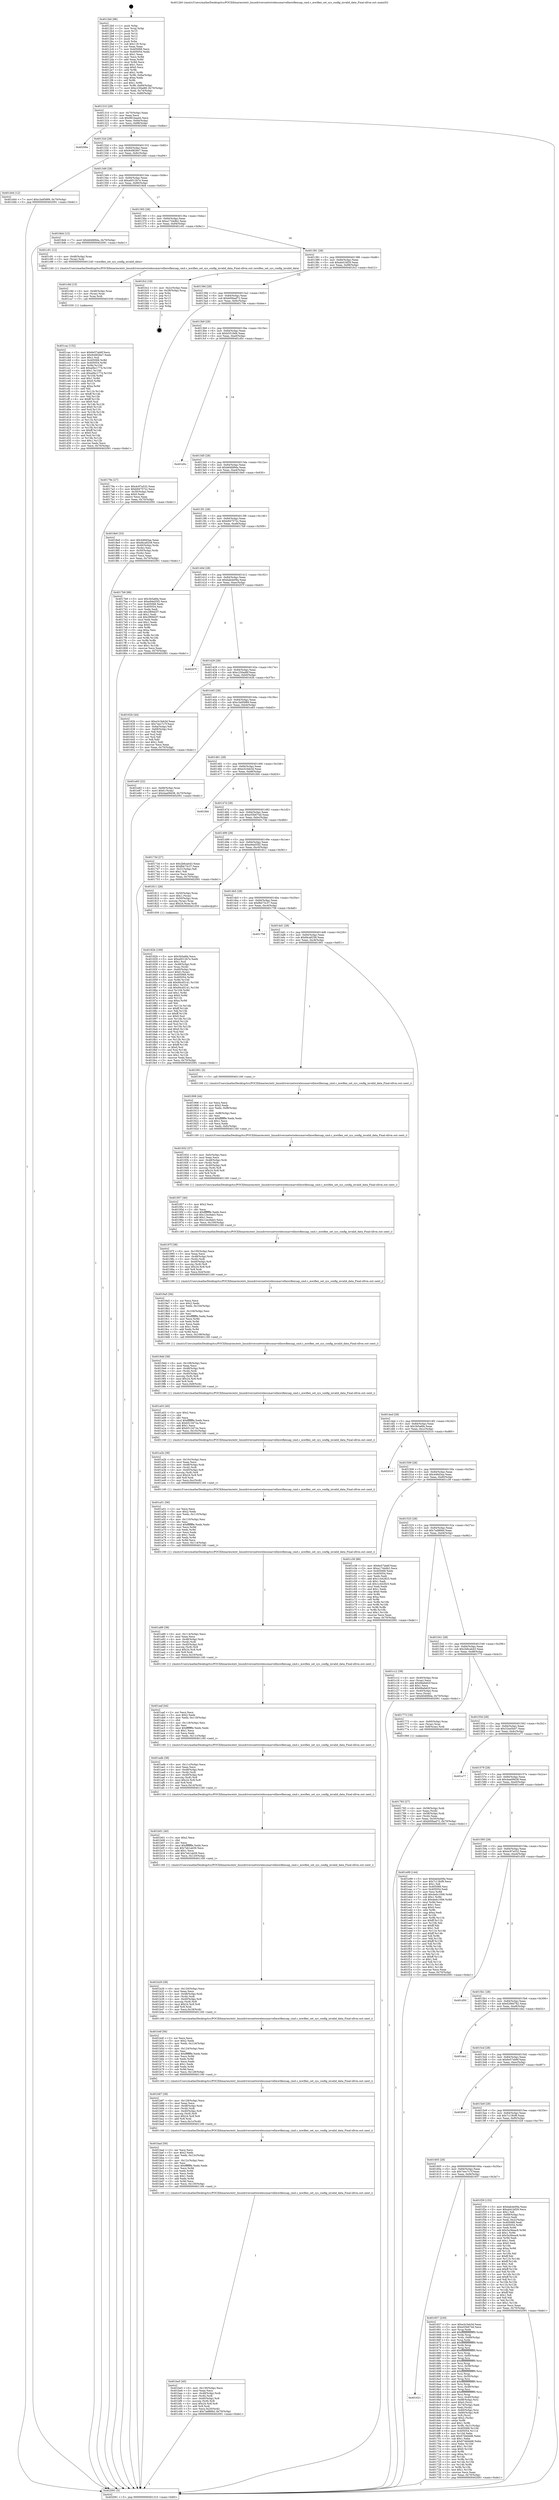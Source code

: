 digraph "0x4012b0" {
  label = "0x4012b0 (/mnt/c/Users/mathe/Desktop/tcc/POCII/binaries/extr_linuxdriversnetwirelessmarvellmwifiexuap_cmd.c_mwifiex_set_sys_config_invalid_data_Final-ollvm.out::main(0))"
  labelloc = "t"
  node[shape=record]

  Entry [label="",width=0.3,height=0.3,shape=circle,fillcolor=black,style=filled]
  "0x401310" [label="{
     0x401310 [29]\l
     | [instrs]\l
     &nbsp;&nbsp;0x401310 \<+3\>: mov -0x70(%rbp),%eax\l
     &nbsp;&nbsp;0x401313 \<+2\>: mov %eax,%ecx\l
     &nbsp;&nbsp;0x401315 \<+6\>: sub $0x981baa44,%ecx\l
     &nbsp;&nbsp;0x40131b \<+6\>: mov %eax,-0x84(%rbp)\l
     &nbsp;&nbsp;0x401321 \<+6\>: mov %ecx,-0x88(%rbp)\l
     &nbsp;&nbsp;0x401327 \<+6\>: je 000000000040206e \<main+0xdbe\>\l
  }"]
  "0x40206e" [label="{
     0x40206e\l
  }", style=dashed]
  "0x40132d" [label="{
     0x40132d [28]\l
     | [instrs]\l
     &nbsp;&nbsp;0x40132d \<+5\>: jmp 0000000000401332 \<main+0x82\>\l
     &nbsp;&nbsp;0x401332 \<+6\>: mov -0x84(%rbp),%eax\l
     &nbsp;&nbsp;0x401338 \<+5\>: sub $0x9c6826e7,%eax\l
     &nbsp;&nbsp;0x40133d \<+6\>: mov %eax,-0x8c(%rbp)\l
     &nbsp;&nbsp;0x401343 \<+6\>: je 0000000000401d44 \<main+0xa94\>\l
  }"]
  Exit [label="",width=0.3,height=0.3,shape=circle,fillcolor=black,style=filled,peripheries=2]
  "0x401d44" [label="{
     0x401d44 [12]\l
     | [instrs]\l
     &nbsp;&nbsp;0x401d44 \<+7\>: movl $0xc3a95889,-0x70(%rbp)\l
     &nbsp;&nbsp;0x401d4b \<+5\>: jmp 0000000000402091 \<main+0xde1\>\l
  }"]
  "0x401349" [label="{
     0x401349 [28]\l
     | [instrs]\l
     &nbsp;&nbsp;0x401349 \<+5\>: jmp 000000000040134e \<main+0x9e\>\l
     &nbsp;&nbsp;0x40134e \<+6\>: mov -0x84(%rbp),%eax\l
     &nbsp;&nbsp;0x401354 \<+5\>: sub $0xa0012b7e,%eax\l
     &nbsp;&nbsp;0x401359 \<+6\>: mov %eax,-0x90(%rbp)\l
     &nbsp;&nbsp;0x40135f \<+6\>: je 00000000004018d4 \<main+0x624\>\l
  }"]
  "0x401cac" [label="{
     0x401cac [152]\l
     | [instrs]\l
     &nbsp;&nbsp;0x401cac \<+5\>: mov $0x6e57ab6f,%ecx\l
     &nbsp;&nbsp;0x401cb1 \<+5\>: mov $0x9c6826e7,%edx\l
     &nbsp;&nbsp;0x401cb6 \<+3\>: mov $0x1,%sil\l
     &nbsp;&nbsp;0x401cb9 \<+8\>: mov 0x405068,%r8d\l
     &nbsp;&nbsp;0x401cc1 \<+8\>: mov 0x405054,%r9d\l
     &nbsp;&nbsp;0x401cc9 \<+3\>: mov %r8d,%r10d\l
     &nbsp;&nbsp;0x401ccc \<+7\>: add $0xa0bc1774,%r10d\l
     &nbsp;&nbsp;0x401cd3 \<+4\>: sub $0x1,%r10d\l
     &nbsp;&nbsp;0x401cd7 \<+7\>: sub $0xa0bc1774,%r10d\l
     &nbsp;&nbsp;0x401cde \<+4\>: imul %r10d,%r8d\l
     &nbsp;&nbsp;0x401ce2 \<+4\>: and $0x1,%r8d\l
     &nbsp;&nbsp;0x401ce6 \<+4\>: cmp $0x0,%r8d\l
     &nbsp;&nbsp;0x401cea \<+4\>: sete %r11b\l
     &nbsp;&nbsp;0x401cee \<+4\>: cmp $0xa,%r9d\l
     &nbsp;&nbsp;0x401cf2 \<+3\>: setl %bl\l
     &nbsp;&nbsp;0x401cf5 \<+3\>: mov %r11b,%r14b\l
     &nbsp;&nbsp;0x401cf8 \<+4\>: xor $0xff,%r14b\l
     &nbsp;&nbsp;0x401cfc \<+3\>: mov %bl,%r15b\l
     &nbsp;&nbsp;0x401cff \<+4\>: xor $0xff,%r15b\l
     &nbsp;&nbsp;0x401d03 \<+4\>: xor $0x0,%sil\l
     &nbsp;&nbsp;0x401d07 \<+3\>: mov %r14b,%r12b\l
     &nbsp;&nbsp;0x401d0a \<+4\>: and $0x0,%r12b\l
     &nbsp;&nbsp;0x401d0e \<+3\>: and %sil,%r11b\l
     &nbsp;&nbsp;0x401d11 \<+3\>: mov %r15b,%r13b\l
     &nbsp;&nbsp;0x401d14 \<+4\>: and $0x0,%r13b\l
     &nbsp;&nbsp;0x401d18 \<+3\>: and %sil,%bl\l
     &nbsp;&nbsp;0x401d1b \<+3\>: or %r11b,%r12b\l
     &nbsp;&nbsp;0x401d1e \<+3\>: or %bl,%r13b\l
     &nbsp;&nbsp;0x401d21 \<+3\>: xor %r13b,%r12b\l
     &nbsp;&nbsp;0x401d24 \<+3\>: or %r15b,%r14b\l
     &nbsp;&nbsp;0x401d27 \<+4\>: xor $0xff,%r14b\l
     &nbsp;&nbsp;0x401d2b \<+4\>: or $0x0,%sil\l
     &nbsp;&nbsp;0x401d2f \<+3\>: and %sil,%r14b\l
     &nbsp;&nbsp;0x401d32 \<+3\>: or %r14b,%r12b\l
     &nbsp;&nbsp;0x401d35 \<+4\>: test $0x1,%r12b\l
     &nbsp;&nbsp;0x401d39 \<+3\>: cmovne %edx,%ecx\l
     &nbsp;&nbsp;0x401d3c \<+3\>: mov %ecx,-0x70(%rbp)\l
     &nbsp;&nbsp;0x401d3f \<+5\>: jmp 0000000000402091 \<main+0xde1\>\l
  }"]
  "0x4018d4" [label="{
     0x4018d4 [12]\l
     | [instrs]\l
     &nbsp;&nbsp;0x4018d4 \<+7\>: movl $0xb64fd9da,-0x70(%rbp)\l
     &nbsp;&nbsp;0x4018db \<+5\>: jmp 0000000000402091 \<main+0xde1\>\l
  }"]
  "0x401365" [label="{
     0x401365 [28]\l
     | [instrs]\l
     &nbsp;&nbsp;0x401365 \<+5\>: jmp 000000000040136a \<main+0xba\>\l
     &nbsp;&nbsp;0x40136a \<+6\>: mov -0x84(%rbp),%eax\l
     &nbsp;&nbsp;0x401370 \<+5\>: sub $0xa1744db2,%eax\l
     &nbsp;&nbsp;0x401375 \<+6\>: mov %eax,-0x94(%rbp)\l
     &nbsp;&nbsp;0x40137b \<+6\>: je 0000000000401c91 \<main+0x9e1\>\l
  }"]
  "0x401c9d" [label="{
     0x401c9d [15]\l
     | [instrs]\l
     &nbsp;&nbsp;0x401c9d \<+4\>: mov -0x48(%rbp),%rax\l
     &nbsp;&nbsp;0x401ca1 \<+3\>: mov (%rax),%rax\l
     &nbsp;&nbsp;0x401ca4 \<+3\>: mov %rax,%rdi\l
     &nbsp;&nbsp;0x401ca7 \<+5\>: call 0000000000401030 \<free@plt\>\l
     | [calls]\l
     &nbsp;&nbsp;0x401030 \{1\} (unknown)\l
  }"]
  "0x401c91" [label="{
     0x401c91 [12]\l
     | [instrs]\l
     &nbsp;&nbsp;0x401c91 \<+4\>: mov -0x48(%rbp),%rax\l
     &nbsp;&nbsp;0x401c95 \<+3\>: mov (%rax),%rdi\l
     &nbsp;&nbsp;0x401c98 \<+5\>: call 0000000000401240 \<mwifiex_set_sys_config_invalid_data\>\l
     | [calls]\l
     &nbsp;&nbsp;0x401240 \{1\} (/mnt/c/Users/mathe/Desktop/tcc/POCII/binaries/extr_linuxdriversnetwirelessmarvellmwifiexuap_cmd.c_mwifiex_set_sys_config_invalid_data_Final-ollvm.out::mwifiex_set_sys_config_invalid_data)\l
  }"]
  "0x401381" [label="{
     0x401381 [28]\l
     | [instrs]\l
     &nbsp;&nbsp;0x401381 \<+5\>: jmp 0000000000401386 \<main+0xd6\>\l
     &nbsp;&nbsp;0x401386 \<+6\>: mov -0x84(%rbp),%eax\l
     &nbsp;&nbsp;0x40138c \<+5\>: sub $0xab41bf29,%eax\l
     &nbsp;&nbsp;0x401391 \<+6\>: mov %eax,-0x98(%rbp)\l
     &nbsp;&nbsp;0x401397 \<+6\>: je 0000000000401fc2 \<main+0xd12\>\l
  }"]
  "0x401be5" [label="{
     0x401be5 [45]\l
     | [instrs]\l
     &nbsp;&nbsp;0x401be5 \<+6\>: mov -0x130(%rbp),%ecx\l
     &nbsp;&nbsp;0x401beb \<+3\>: imul %eax,%ecx\l
     &nbsp;&nbsp;0x401bee \<+4\>: mov -0x48(%rbp),%rdi\l
     &nbsp;&nbsp;0x401bf2 \<+3\>: mov (%rdi),%rdi\l
     &nbsp;&nbsp;0x401bf5 \<+4\>: mov -0x40(%rbp),%r8\l
     &nbsp;&nbsp;0x401bf9 \<+3\>: movslq (%r8),%r8\l
     &nbsp;&nbsp;0x401bfc \<+4\>: imul $0x24,%r8,%r8\l
     &nbsp;&nbsp;0x401c00 \<+3\>: add %r8,%rdi\l
     &nbsp;&nbsp;0x401c03 \<+3\>: mov %ecx,0x20(%rdi)\l
     &nbsp;&nbsp;0x401c06 \<+7\>: movl $0x7ad866d,-0x70(%rbp)\l
     &nbsp;&nbsp;0x401c0d \<+5\>: jmp 0000000000402091 \<main+0xde1\>\l
  }"]
  "0x401fc2" [label="{
     0x401fc2 [18]\l
     | [instrs]\l
     &nbsp;&nbsp;0x401fc2 \<+3\>: mov -0x2c(%rbp),%eax\l
     &nbsp;&nbsp;0x401fc5 \<+4\>: lea -0x28(%rbp),%rsp\l
     &nbsp;&nbsp;0x401fc9 \<+1\>: pop %rbx\l
     &nbsp;&nbsp;0x401fca \<+2\>: pop %r12\l
     &nbsp;&nbsp;0x401fcc \<+2\>: pop %r13\l
     &nbsp;&nbsp;0x401fce \<+2\>: pop %r14\l
     &nbsp;&nbsp;0x401fd0 \<+2\>: pop %r15\l
     &nbsp;&nbsp;0x401fd2 \<+1\>: pop %rbp\l
     &nbsp;&nbsp;0x401fd3 \<+1\>: ret\l
  }"]
  "0x40139d" [label="{
     0x40139d [28]\l
     | [instrs]\l
     &nbsp;&nbsp;0x40139d \<+5\>: jmp 00000000004013a2 \<main+0xf2\>\l
     &nbsp;&nbsp;0x4013a2 \<+6\>: mov -0x84(%rbp),%eax\l
     &nbsp;&nbsp;0x4013a8 \<+5\>: sub $0xb00bad72,%eax\l
     &nbsp;&nbsp;0x4013ad \<+6\>: mov %eax,-0x9c(%rbp)\l
     &nbsp;&nbsp;0x4013b3 \<+6\>: je 000000000040179e \<main+0x4ee\>\l
  }"]
  "0x401bad" [label="{
     0x401bad [56]\l
     | [instrs]\l
     &nbsp;&nbsp;0x401bad \<+2\>: xor %ecx,%ecx\l
     &nbsp;&nbsp;0x401baf \<+5\>: mov $0x2,%edx\l
     &nbsp;&nbsp;0x401bb4 \<+6\>: mov %edx,-0x12c(%rbp)\l
     &nbsp;&nbsp;0x401bba \<+1\>: cltd\l
     &nbsp;&nbsp;0x401bbb \<+6\>: mov -0x12c(%rbp),%esi\l
     &nbsp;&nbsp;0x401bc1 \<+2\>: idiv %esi\l
     &nbsp;&nbsp;0x401bc3 \<+6\>: imul $0xfffffffe,%edx,%edx\l
     &nbsp;&nbsp;0x401bc9 \<+3\>: mov %ecx,%r9d\l
     &nbsp;&nbsp;0x401bcc \<+3\>: sub %edx,%r9d\l
     &nbsp;&nbsp;0x401bcf \<+2\>: mov %ecx,%edx\l
     &nbsp;&nbsp;0x401bd1 \<+3\>: sub $0x1,%edx\l
     &nbsp;&nbsp;0x401bd4 \<+3\>: add %edx,%r9d\l
     &nbsp;&nbsp;0x401bd7 \<+3\>: sub %r9d,%ecx\l
     &nbsp;&nbsp;0x401bda \<+6\>: mov %ecx,-0x130(%rbp)\l
     &nbsp;&nbsp;0x401be0 \<+5\>: call 0000000000401160 \<next_i\>\l
     | [calls]\l
     &nbsp;&nbsp;0x401160 \{1\} (/mnt/c/Users/mathe/Desktop/tcc/POCII/binaries/extr_linuxdriversnetwirelessmarvellmwifiexuap_cmd.c_mwifiex_set_sys_config_invalid_data_Final-ollvm.out::next_i)\l
  }"]
  "0x40179e" [label="{
     0x40179e [27]\l
     | [instrs]\l
     &nbsp;&nbsp;0x40179e \<+5\>: mov $0x4c97a532,%eax\l
     &nbsp;&nbsp;0x4017a3 \<+5\>: mov $0xb947572c,%ecx\l
     &nbsp;&nbsp;0x4017a8 \<+3\>: mov -0x30(%rbp),%edx\l
     &nbsp;&nbsp;0x4017ab \<+3\>: cmp $0x0,%edx\l
     &nbsp;&nbsp;0x4017ae \<+3\>: cmove %ecx,%eax\l
     &nbsp;&nbsp;0x4017b1 \<+3\>: mov %eax,-0x70(%rbp)\l
     &nbsp;&nbsp;0x4017b4 \<+5\>: jmp 0000000000402091 \<main+0xde1\>\l
  }"]
  "0x4013b9" [label="{
     0x4013b9 [28]\l
     | [instrs]\l
     &nbsp;&nbsp;0x4013b9 \<+5\>: jmp 00000000004013be \<main+0x10e\>\l
     &nbsp;&nbsp;0x4013be \<+6\>: mov -0x84(%rbp),%eax\l
     &nbsp;&nbsp;0x4013c4 \<+5\>: sub $0xb551fef4,%eax\l
     &nbsp;&nbsp;0x4013c9 \<+6\>: mov %eax,-0xa0(%rbp)\l
     &nbsp;&nbsp;0x4013cf \<+6\>: je 0000000000401d5c \<main+0xaac\>\l
  }"]
  "0x401b87" [label="{
     0x401b87 [38]\l
     | [instrs]\l
     &nbsp;&nbsp;0x401b87 \<+6\>: mov -0x128(%rbp),%ecx\l
     &nbsp;&nbsp;0x401b8d \<+3\>: imul %eax,%ecx\l
     &nbsp;&nbsp;0x401b90 \<+4\>: mov -0x48(%rbp),%rdi\l
     &nbsp;&nbsp;0x401b94 \<+3\>: mov (%rdi),%rdi\l
     &nbsp;&nbsp;0x401b97 \<+4\>: mov -0x40(%rbp),%r8\l
     &nbsp;&nbsp;0x401b9b \<+3\>: movslq (%r8),%r8\l
     &nbsp;&nbsp;0x401b9e \<+4\>: imul $0x24,%r8,%r8\l
     &nbsp;&nbsp;0x401ba2 \<+3\>: add %r8,%rdi\l
     &nbsp;&nbsp;0x401ba5 \<+3\>: mov %ecx,0x1c(%rdi)\l
     &nbsp;&nbsp;0x401ba8 \<+5\>: call 0000000000401160 \<next_i\>\l
     | [calls]\l
     &nbsp;&nbsp;0x401160 \{1\} (/mnt/c/Users/mathe/Desktop/tcc/POCII/binaries/extr_linuxdriversnetwirelessmarvellmwifiexuap_cmd.c_mwifiex_set_sys_config_invalid_data_Final-ollvm.out::next_i)\l
  }"]
  "0x401d5c" [label="{
     0x401d5c\l
  }", style=dashed]
  "0x4013d5" [label="{
     0x4013d5 [28]\l
     | [instrs]\l
     &nbsp;&nbsp;0x4013d5 \<+5\>: jmp 00000000004013da \<main+0x12a\>\l
     &nbsp;&nbsp;0x4013da \<+6\>: mov -0x84(%rbp),%eax\l
     &nbsp;&nbsp;0x4013e0 \<+5\>: sub $0xb64fd9da,%eax\l
     &nbsp;&nbsp;0x4013e5 \<+6\>: mov %eax,-0xa4(%rbp)\l
     &nbsp;&nbsp;0x4013eb \<+6\>: je 00000000004018e0 \<main+0x630\>\l
  }"]
  "0x401b4f" [label="{
     0x401b4f [56]\l
     | [instrs]\l
     &nbsp;&nbsp;0x401b4f \<+2\>: xor %ecx,%ecx\l
     &nbsp;&nbsp;0x401b51 \<+5\>: mov $0x2,%edx\l
     &nbsp;&nbsp;0x401b56 \<+6\>: mov %edx,-0x124(%rbp)\l
     &nbsp;&nbsp;0x401b5c \<+1\>: cltd\l
     &nbsp;&nbsp;0x401b5d \<+6\>: mov -0x124(%rbp),%esi\l
     &nbsp;&nbsp;0x401b63 \<+2\>: idiv %esi\l
     &nbsp;&nbsp;0x401b65 \<+6\>: imul $0xfffffffe,%edx,%edx\l
     &nbsp;&nbsp;0x401b6b \<+3\>: mov %ecx,%r9d\l
     &nbsp;&nbsp;0x401b6e \<+3\>: sub %edx,%r9d\l
     &nbsp;&nbsp;0x401b71 \<+2\>: mov %ecx,%edx\l
     &nbsp;&nbsp;0x401b73 \<+3\>: sub $0x1,%edx\l
     &nbsp;&nbsp;0x401b76 \<+3\>: add %edx,%r9d\l
     &nbsp;&nbsp;0x401b79 \<+3\>: sub %r9d,%ecx\l
     &nbsp;&nbsp;0x401b7c \<+6\>: mov %ecx,-0x128(%rbp)\l
     &nbsp;&nbsp;0x401b82 \<+5\>: call 0000000000401160 \<next_i\>\l
     | [calls]\l
     &nbsp;&nbsp;0x401160 \{1\} (/mnt/c/Users/mathe/Desktop/tcc/POCII/binaries/extr_linuxdriversnetwirelessmarvellmwifiexuap_cmd.c_mwifiex_set_sys_config_invalid_data_Final-ollvm.out::next_i)\l
  }"]
  "0x4018e0" [label="{
     0x4018e0 [33]\l
     | [instrs]\l
     &nbsp;&nbsp;0x4018e0 \<+5\>: mov $0x446d3aa,%eax\l
     &nbsp;&nbsp;0x4018e5 \<+5\>: mov $0xfdca9258,%ecx\l
     &nbsp;&nbsp;0x4018ea \<+4\>: mov -0x40(%rbp),%rdx\l
     &nbsp;&nbsp;0x4018ee \<+2\>: mov (%rdx),%esi\l
     &nbsp;&nbsp;0x4018f0 \<+4\>: mov -0x50(%rbp),%rdx\l
     &nbsp;&nbsp;0x4018f4 \<+2\>: cmp (%rdx),%esi\l
     &nbsp;&nbsp;0x4018f6 \<+3\>: cmovl %ecx,%eax\l
     &nbsp;&nbsp;0x4018f9 \<+3\>: mov %eax,-0x70(%rbp)\l
     &nbsp;&nbsp;0x4018fc \<+5\>: jmp 0000000000402091 \<main+0xde1\>\l
  }"]
  "0x4013f1" [label="{
     0x4013f1 [28]\l
     | [instrs]\l
     &nbsp;&nbsp;0x4013f1 \<+5\>: jmp 00000000004013f6 \<main+0x146\>\l
     &nbsp;&nbsp;0x4013f6 \<+6\>: mov -0x84(%rbp),%eax\l
     &nbsp;&nbsp;0x4013fc \<+5\>: sub $0xb947572c,%eax\l
     &nbsp;&nbsp;0x401401 \<+6\>: mov %eax,-0xa8(%rbp)\l
     &nbsp;&nbsp;0x401407 \<+6\>: je 00000000004017b9 \<main+0x509\>\l
  }"]
  "0x401b29" [label="{
     0x401b29 [38]\l
     | [instrs]\l
     &nbsp;&nbsp;0x401b29 \<+6\>: mov -0x120(%rbp),%ecx\l
     &nbsp;&nbsp;0x401b2f \<+3\>: imul %eax,%ecx\l
     &nbsp;&nbsp;0x401b32 \<+4\>: mov -0x48(%rbp),%rdi\l
     &nbsp;&nbsp;0x401b36 \<+3\>: mov (%rdi),%rdi\l
     &nbsp;&nbsp;0x401b39 \<+4\>: mov -0x40(%rbp),%r8\l
     &nbsp;&nbsp;0x401b3d \<+3\>: movslq (%r8),%r8\l
     &nbsp;&nbsp;0x401b40 \<+4\>: imul $0x24,%r8,%r8\l
     &nbsp;&nbsp;0x401b44 \<+3\>: add %r8,%rdi\l
     &nbsp;&nbsp;0x401b47 \<+3\>: mov %ecx,0x18(%rdi)\l
     &nbsp;&nbsp;0x401b4a \<+5\>: call 0000000000401160 \<next_i\>\l
     | [calls]\l
     &nbsp;&nbsp;0x401160 \{1\} (/mnt/c/Users/mathe/Desktop/tcc/POCII/binaries/extr_linuxdriversnetwirelessmarvellmwifiexuap_cmd.c_mwifiex_set_sys_config_invalid_data_Final-ollvm.out::next_i)\l
  }"]
  "0x4017b9" [label="{
     0x4017b9 [88]\l
     | [instrs]\l
     &nbsp;&nbsp;0x4017b9 \<+5\>: mov $0x3b5a6fa,%eax\l
     &nbsp;&nbsp;0x4017be \<+5\>: mov $0xe94a55f2,%ecx\l
     &nbsp;&nbsp;0x4017c3 \<+7\>: mov 0x405068,%edx\l
     &nbsp;&nbsp;0x4017ca \<+7\>: mov 0x405054,%esi\l
     &nbsp;&nbsp;0x4017d1 \<+2\>: mov %edx,%edi\l
     &nbsp;&nbsp;0x4017d3 \<+6\>: add $0x2f69d2f7,%edi\l
     &nbsp;&nbsp;0x4017d9 \<+3\>: sub $0x1,%edi\l
     &nbsp;&nbsp;0x4017dc \<+6\>: sub $0x2f69d2f7,%edi\l
     &nbsp;&nbsp;0x4017e2 \<+3\>: imul %edi,%edx\l
     &nbsp;&nbsp;0x4017e5 \<+3\>: and $0x1,%edx\l
     &nbsp;&nbsp;0x4017e8 \<+3\>: cmp $0x0,%edx\l
     &nbsp;&nbsp;0x4017eb \<+4\>: sete %r8b\l
     &nbsp;&nbsp;0x4017ef \<+3\>: cmp $0xa,%esi\l
     &nbsp;&nbsp;0x4017f2 \<+4\>: setl %r9b\l
     &nbsp;&nbsp;0x4017f6 \<+3\>: mov %r8b,%r10b\l
     &nbsp;&nbsp;0x4017f9 \<+3\>: and %r9b,%r10b\l
     &nbsp;&nbsp;0x4017fc \<+3\>: xor %r9b,%r8b\l
     &nbsp;&nbsp;0x4017ff \<+3\>: or %r8b,%r10b\l
     &nbsp;&nbsp;0x401802 \<+4\>: test $0x1,%r10b\l
     &nbsp;&nbsp;0x401806 \<+3\>: cmovne %ecx,%eax\l
     &nbsp;&nbsp;0x401809 \<+3\>: mov %eax,-0x70(%rbp)\l
     &nbsp;&nbsp;0x40180c \<+5\>: jmp 0000000000402091 \<main+0xde1\>\l
  }"]
  "0x40140d" [label="{
     0x40140d [28]\l
     | [instrs]\l
     &nbsp;&nbsp;0x40140d \<+5\>: jmp 0000000000401412 \<main+0x162\>\l
     &nbsp;&nbsp;0x401412 \<+6\>: mov -0x84(%rbp),%eax\l
     &nbsp;&nbsp;0x401418 \<+5\>: sub $0xbab4e09a,%eax\l
     &nbsp;&nbsp;0x40141d \<+6\>: mov %eax,-0xac(%rbp)\l
     &nbsp;&nbsp;0x401423 \<+6\>: je 000000000040207f \<main+0xdcf\>\l
  }"]
  "0x401b01" [label="{
     0x401b01 [40]\l
     | [instrs]\l
     &nbsp;&nbsp;0x401b01 \<+5\>: mov $0x2,%ecx\l
     &nbsp;&nbsp;0x401b06 \<+1\>: cltd\l
     &nbsp;&nbsp;0x401b07 \<+2\>: idiv %ecx\l
     &nbsp;&nbsp;0x401b09 \<+6\>: imul $0xfffffffe,%edx,%ecx\l
     &nbsp;&nbsp;0x401b0f \<+6\>: sub $0x7eb1ab59,%ecx\l
     &nbsp;&nbsp;0x401b15 \<+3\>: add $0x1,%ecx\l
     &nbsp;&nbsp;0x401b18 \<+6\>: add $0x7eb1ab59,%ecx\l
     &nbsp;&nbsp;0x401b1e \<+6\>: mov %ecx,-0x120(%rbp)\l
     &nbsp;&nbsp;0x401b24 \<+5\>: call 0000000000401160 \<next_i\>\l
     | [calls]\l
     &nbsp;&nbsp;0x401160 \{1\} (/mnt/c/Users/mathe/Desktop/tcc/POCII/binaries/extr_linuxdriversnetwirelessmarvellmwifiexuap_cmd.c_mwifiex_set_sys_config_invalid_data_Final-ollvm.out::next_i)\l
  }"]
  "0x40207f" [label="{
     0x40207f\l
  }", style=dashed]
  "0x401429" [label="{
     0x401429 [28]\l
     | [instrs]\l
     &nbsp;&nbsp;0x401429 \<+5\>: jmp 000000000040142e \<main+0x17e\>\l
     &nbsp;&nbsp;0x40142e \<+6\>: mov -0x84(%rbp),%eax\l
     &nbsp;&nbsp;0x401434 \<+5\>: sub $0xc230ad6f,%eax\l
     &nbsp;&nbsp;0x401439 \<+6\>: mov %eax,-0xb0(%rbp)\l
     &nbsp;&nbsp;0x40143f \<+6\>: je 000000000040162b \<main+0x37b\>\l
  }"]
  "0x401adb" [label="{
     0x401adb [38]\l
     | [instrs]\l
     &nbsp;&nbsp;0x401adb \<+6\>: mov -0x11c(%rbp),%ecx\l
     &nbsp;&nbsp;0x401ae1 \<+3\>: imul %eax,%ecx\l
     &nbsp;&nbsp;0x401ae4 \<+4\>: mov -0x48(%rbp),%rdi\l
     &nbsp;&nbsp;0x401ae8 \<+3\>: mov (%rdi),%rdi\l
     &nbsp;&nbsp;0x401aeb \<+4\>: mov -0x40(%rbp),%r8\l
     &nbsp;&nbsp;0x401aef \<+3\>: movslq (%r8),%r8\l
     &nbsp;&nbsp;0x401af2 \<+4\>: imul $0x24,%r8,%r8\l
     &nbsp;&nbsp;0x401af6 \<+3\>: add %r8,%rdi\l
     &nbsp;&nbsp;0x401af9 \<+3\>: mov %ecx,0x14(%rdi)\l
     &nbsp;&nbsp;0x401afc \<+5\>: call 0000000000401160 \<next_i\>\l
     | [calls]\l
     &nbsp;&nbsp;0x401160 \{1\} (/mnt/c/Users/mathe/Desktop/tcc/POCII/binaries/extr_linuxdriversnetwirelessmarvellmwifiexuap_cmd.c_mwifiex_set_sys_config_invalid_data_Final-ollvm.out::next_i)\l
  }"]
  "0x40162b" [label="{
     0x40162b [44]\l
     | [instrs]\l
     &nbsp;&nbsp;0x40162b \<+5\>: mov $0xe3c3eb3d,%eax\l
     &nbsp;&nbsp;0x401630 \<+5\>: mov $0x7eec7c7f,%ecx\l
     &nbsp;&nbsp;0x401635 \<+3\>: mov -0x6a(%rbp),%dl\l
     &nbsp;&nbsp;0x401638 \<+4\>: mov -0x69(%rbp),%sil\l
     &nbsp;&nbsp;0x40163c \<+3\>: mov %dl,%dil\l
     &nbsp;&nbsp;0x40163f \<+3\>: and %sil,%dil\l
     &nbsp;&nbsp;0x401642 \<+3\>: xor %sil,%dl\l
     &nbsp;&nbsp;0x401645 \<+3\>: or %dl,%dil\l
     &nbsp;&nbsp;0x401648 \<+4\>: test $0x1,%dil\l
     &nbsp;&nbsp;0x40164c \<+3\>: cmovne %ecx,%eax\l
     &nbsp;&nbsp;0x40164f \<+3\>: mov %eax,-0x70(%rbp)\l
     &nbsp;&nbsp;0x401652 \<+5\>: jmp 0000000000402091 \<main+0xde1\>\l
  }"]
  "0x401445" [label="{
     0x401445 [28]\l
     | [instrs]\l
     &nbsp;&nbsp;0x401445 \<+5\>: jmp 000000000040144a \<main+0x19a\>\l
     &nbsp;&nbsp;0x40144a \<+6\>: mov -0x84(%rbp),%eax\l
     &nbsp;&nbsp;0x401450 \<+5\>: sub $0xc3a95889,%eax\l
     &nbsp;&nbsp;0x401455 \<+6\>: mov %eax,-0xb4(%rbp)\l
     &nbsp;&nbsp;0x40145b \<+6\>: je 0000000000401e83 \<main+0xbd3\>\l
  }"]
  "0x402091" [label="{
     0x402091 [5]\l
     | [instrs]\l
     &nbsp;&nbsp;0x402091 \<+5\>: jmp 0000000000401310 \<main+0x60\>\l
  }"]
  "0x4012b0" [label="{
     0x4012b0 [96]\l
     | [instrs]\l
     &nbsp;&nbsp;0x4012b0 \<+1\>: push %rbp\l
     &nbsp;&nbsp;0x4012b1 \<+3\>: mov %rsp,%rbp\l
     &nbsp;&nbsp;0x4012b4 \<+2\>: push %r15\l
     &nbsp;&nbsp;0x4012b6 \<+2\>: push %r14\l
     &nbsp;&nbsp;0x4012b8 \<+2\>: push %r13\l
     &nbsp;&nbsp;0x4012ba \<+2\>: push %r12\l
     &nbsp;&nbsp;0x4012bc \<+1\>: push %rbx\l
     &nbsp;&nbsp;0x4012bd \<+7\>: sub $0x118,%rsp\l
     &nbsp;&nbsp;0x4012c4 \<+2\>: xor %eax,%eax\l
     &nbsp;&nbsp;0x4012c6 \<+7\>: mov 0x405068,%ecx\l
     &nbsp;&nbsp;0x4012cd \<+7\>: mov 0x405054,%edx\l
     &nbsp;&nbsp;0x4012d4 \<+3\>: sub $0x1,%eax\l
     &nbsp;&nbsp;0x4012d7 \<+3\>: mov %ecx,%r8d\l
     &nbsp;&nbsp;0x4012da \<+3\>: add %eax,%r8d\l
     &nbsp;&nbsp;0x4012dd \<+4\>: imul %r8d,%ecx\l
     &nbsp;&nbsp;0x4012e1 \<+3\>: and $0x1,%ecx\l
     &nbsp;&nbsp;0x4012e4 \<+3\>: cmp $0x0,%ecx\l
     &nbsp;&nbsp;0x4012e7 \<+4\>: sete %r9b\l
     &nbsp;&nbsp;0x4012eb \<+4\>: and $0x1,%r9b\l
     &nbsp;&nbsp;0x4012ef \<+4\>: mov %r9b,-0x6a(%rbp)\l
     &nbsp;&nbsp;0x4012f3 \<+3\>: cmp $0xa,%edx\l
     &nbsp;&nbsp;0x4012f6 \<+4\>: setl %r9b\l
     &nbsp;&nbsp;0x4012fa \<+4\>: and $0x1,%r9b\l
     &nbsp;&nbsp;0x4012fe \<+4\>: mov %r9b,-0x69(%rbp)\l
     &nbsp;&nbsp;0x401302 \<+7\>: movl $0xc230ad6f,-0x70(%rbp)\l
     &nbsp;&nbsp;0x401309 \<+3\>: mov %edi,-0x74(%rbp)\l
     &nbsp;&nbsp;0x40130c \<+4\>: mov %rsi,-0x80(%rbp)\l
  }"]
  "0x401aaf" [label="{
     0x401aaf [44]\l
     | [instrs]\l
     &nbsp;&nbsp;0x401aaf \<+2\>: xor %ecx,%ecx\l
     &nbsp;&nbsp;0x401ab1 \<+5\>: mov $0x2,%edx\l
     &nbsp;&nbsp;0x401ab6 \<+6\>: mov %edx,-0x118(%rbp)\l
     &nbsp;&nbsp;0x401abc \<+1\>: cltd\l
     &nbsp;&nbsp;0x401abd \<+6\>: mov -0x118(%rbp),%esi\l
     &nbsp;&nbsp;0x401ac3 \<+2\>: idiv %esi\l
     &nbsp;&nbsp;0x401ac5 \<+6\>: imul $0xfffffffe,%edx,%edx\l
     &nbsp;&nbsp;0x401acb \<+3\>: sub $0x1,%ecx\l
     &nbsp;&nbsp;0x401ace \<+2\>: sub %ecx,%edx\l
     &nbsp;&nbsp;0x401ad0 \<+6\>: mov %edx,-0x11c(%rbp)\l
     &nbsp;&nbsp;0x401ad6 \<+5\>: call 0000000000401160 \<next_i\>\l
     | [calls]\l
     &nbsp;&nbsp;0x401160 \{1\} (/mnt/c/Users/mathe/Desktop/tcc/POCII/binaries/extr_linuxdriversnetwirelessmarvellmwifiexuap_cmd.c_mwifiex_set_sys_config_invalid_data_Final-ollvm.out::next_i)\l
  }"]
  "0x401e83" [label="{
     0x401e83 [22]\l
     | [instrs]\l
     &nbsp;&nbsp;0x401e83 \<+4\>: mov -0x68(%rbp),%rax\l
     &nbsp;&nbsp;0x401e87 \<+6\>: movl $0x0,(%rax)\l
     &nbsp;&nbsp;0x401e8d \<+7\>: movl $0x4aa09d38,-0x70(%rbp)\l
     &nbsp;&nbsp;0x401e94 \<+5\>: jmp 0000000000402091 \<main+0xde1\>\l
  }"]
  "0x401461" [label="{
     0x401461 [28]\l
     | [instrs]\l
     &nbsp;&nbsp;0x401461 \<+5\>: jmp 0000000000401466 \<main+0x1b6\>\l
     &nbsp;&nbsp;0x401466 \<+6\>: mov -0x84(%rbp),%eax\l
     &nbsp;&nbsp;0x40146c \<+5\>: sub $0xe3c3eb3d,%eax\l
     &nbsp;&nbsp;0x401471 \<+6\>: mov %eax,-0xb8(%rbp)\l
     &nbsp;&nbsp;0x401477 \<+6\>: je 0000000000401fd4 \<main+0xd24\>\l
  }"]
  "0x401a89" [label="{
     0x401a89 [38]\l
     | [instrs]\l
     &nbsp;&nbsp;0x401a89 \<+6\>: mov -0x114(%rbp),%ecx\l
     &nbsp;&nbsp;0x401a8f \<+3\>: imul %eax,%ecx\l
     &nbsp;&nbsp;0x401a92 \<+4\>: mov -0x48(%rbp),%rdi\l
     &nbsp;&nbsp;0x401a96 \<+3\>: mov (%rdi),%rdi\l
     &nbsp;&nbsp;0x401a99 \<+4\>: mov -0x40(%rbp),%r8\l
     &nbsp;&nbsp;0x401a9d \<+3\>: movslq (%r8),%r8\l
     &nbsp;&nbsp;0x401aa0 \<+4\>: imul $0x24,%r8,%r8\l
     &nbsp;&nbsp;0x401aa4 \<+3\>: add %r8,%rdi\l
     &nbsp;&nbsp;0x401aa7 \<+3\>: mov %ecx,0x10(%rdi)\l
     &nbsp;&nbsp;0x401aaa \<+5\>: call 0000000000401160 \<next_i\>\l
     | [calls]\l
     &nbsp;&nbsp;0x401160 \{1\} (/mnt/c/Users/mathe/Desktop/tcc/POCII/binaries/extr_linuxdriversnetwirelessmarvellmwifiexuap_cmd.c_mwifiex_set_sys_config_invalid_data_Final-ollvm.out::next_i)\l
  }"]
  "0x401fd4" [label="{
     0x401fd4\l
  }", style=dashed]
  "0x40147d" [label="{
     0x40147d [28]\l
     | [instrs]\l
     &nbsp;&nbsp;0x40147d \<+5\>: jmp 0000000000401482 \<main+0x1d2\>\l
     &nbsp;&nbsp;0x401482 \<+6\>: mov -0x84(%rbp),%eax\l
     &nbsp;&nbsp;0x401488 \<+5\>: sub $0xe55b674d,%eax\l
     &nbsp;&nbsp;0x40148d \<+6\>: mov %eax,-0xbc(%rbp)\l
     &nbsp;&nbsp;0x401493 \<+6\>: je 000000000040173d \<main+0x48d\>\l
  }"]
  "0x401a51" [label="{
     0x401a51 [56]\l
     | [instrs]\l
     &nbsp;&nbsp;0x401a51 \<+2\>: xor %ecx,%ecx\l
     &nbsp;&nbsp;0x401a53 \<+5\>: mov $0x2,%edx\l
     &nbsp;&nbsp;0x401a58 \<+6\>: mov %edx,-0x110(%rbp)\l
     &nbsp;&nbsp;0x401a5e \<+1\>: cltd\l
     &nbsp;&nbsp;0x401a5f \<+6\>: mov -0x110(%rbp),%esi\l
     &nbsp;&nbsp;0x401a65 \<+2\>: idiv %esi\l
     &nbsp;&nbsp;0x401a67 \<+6\>: imul $0xfffffffe,%edx,%edx\l
     &nbsp;&nbsp;0x401a6d \<+3\>: mov %ecx,%r9d\l
     &nbsp;&nbsp;0x401a70 \<+3\>: sub %edx,%r9d\l
     &nbsp;&nbsp;0x401a73 \<+2\>: mov %ecx,%edx\l
     &nbsp;&nbsp;0x401a75 \<+3\>: sub $0x1,%edx\l
     &nbsp;&nbsp;0x401a78 \<+3\>: add %edx,%r9d\l
     &nbsp;&nbsp;0x401a7b \<+3\>: sub %r9d,%ecx\l
     &nbsp;&nbsp;0x401a7e \<+6\>: mov %ecx,-0x114(%rbp)\l
     &nbsp;&nbsp;0x401a84 \<+5\>: call 0000000000401160 \<next_i\>\l
     | [calls]\l
     &nbsp;&nbsp;0x401160 \{1\} (/mnt/c/Users/mathe/Desktop/tcc/POCII/binaries/extr_linuxdriversnetwirelessmarvellmwifiexuap_cmd.c_mwifiex_set_sys_config_invalid_data_Final-ollvm.out::next_i)\l
  }"]
  "0x40173d" [label="{
     0x40173d [27]\l
     | [instrs]\l
     &nbsp;&nbsp;0x40173d \<+5\>: mov $0x2b6cab43,%eax\l
     &nbsp;&nbsp;0x401742 \<+5\>: mov $0xfbb73c37,%ecx\l
     &nbsp;&nbsp;0x401747 \<+3\>: mov -0x31(%rbp),%dl\l
     &nbsp;&nbsp;0x40174a \<+3\>: test $0x1,%dl\l
     &nbsp;&nbsp;0x40174d \<+3\>: cmovne %ecx,%eax\l
     &nbsp;&nbsp;0x401750 \<+3\>: mov %eax,-0x70(%rbp)\l
     &nbsp;&nbsp;0x401753 \<+5\>: jmp 0000000000402091 \<main+0xde1\>\l
  }"]
  "0x401499" [label="{
     0x401499 [28]\l
     | [instrs]\l
     &nbsp;&nbsp;0x401499 \<+5\>: jmp 000000000040149e \<main+0x1ee\>\l
     &nbsp;&nbsp;0x40149e \<+6\>: mov -0x84(%rbp),%eax\l
     &nbsp;&nbsp;0x4014a4 \<+5\>: sub $0xe94a55f2,%eax\l
     &nbsp;&nbsp;0x4014a9 \<+6\>: mov %eax,-0xc0(%rbp)\l
     &nbsp;&nbsp;0x4014af \<+6\>: je 0000000000401811 \<main+0x561\>\l
  }"]
  "0x401a2b" [label="{
     0x401a2b [38]\l
     | [instrs]\l
     &nbsp;&nbsp;0x401a2b \<+6\>: mov -0x10c(%rbp),%ecx\l
     &nbsp;&nbsp;0x401a31 \<+3\>: imul %eax,%ecx\l
     &nbsp;&nbsp;0x401a34 \<+4\>: mov -0x48(%rbp),%rdi\l
     &nbsp;&nbsp;0x401a38 \<+3\>: mov (%rdi),%rdi\l
     &nbsp;&nbsp;0x401a3b \<+4\>: mov -0x40(%rbp),%r8\l
     &nbsp;&nbsp;0x401a3f \<+3\>: movslq (%r8),%r8\l
     &nbsp;&nbsp;0x401a42 \<+4\>: imul $0x24,%r8,%r8\l
     &nbsp;&nbsp;0x401a46 \<+3\>: add %r8,%rdi\l
     &nbsp;&nbsp;0x401a49 \<+3\>: mov %ecx,0xc(%rdi)\l
     &nbsp;&nbsp;0x401a4c \<+5\>: call 0000000000401160 \<next_i\>\l
     | [calls]\l
     &nbsp;&nbsp;0x401160 \{1\} (/mnt/c/Users/mathe/Desktop/tcc/POCII/binaries/extr_linuxdriversnetwirelessmarvellmwifiexuap_cmd.c_mwifiex_set_sys_config_invalid_data_Final-ollvm.out::next_i)\l
  }"]
  "0x401811" [label="{
     0x401811 [26]\l
     | [instrs]\l
     &nbsp;&nbsp;0x401811 \<+4\>: mov -0x50(%rbp),%rax\l
     &nbsp;&nbsp;0x401815 \<+6\>: movl $0x1,(%rax)\l
     &nbsp;&nbsp;0x40181b \<+4\>: mov -0x50(%rbp),%rax\l
     &nbsp;&nbsp;0x40181f \<+3\>: movslq (%rax),%rax\l
     &nbsp;&nbsp;0x401822 \<+4\>: imul $0x24,%rax,%rdi\l
     &nbsp;&nbsp;0x401826 \<+5\>: call 0000000000401050 \<malloc@plt\>\l
     | [calls]\l
     &nbsp;&nbsp;0x401050 \{1\} (unknown)\l
  }"]
  "0x4014b5" [label="{
     0x4014b5 [28]\l
     | [instrs]\l
     &nbsp;&nbsp;0x4014b5 \<+5\>: jmp 00000000004014ba \<main+0x20a\>\l
     &nbsp;&nbsp;0x4014ba \<+6\>: mov -0x84(%rbp),%eax\l
     &nbsp;&nbsp;0x4014c0 \<+5\>: sub $0xfbb73c37,%eax\l
     &nbsp;&nbsp;0x4014c5 \<+6\>: mov %eax,-0xc4(%rbp)\l
     &nbsp;&nbsp;0x4014cb \<+6\>: je 0000000000401758 \<main+0x4a8\>\l
  }"]
  "0x401a03" [label="{
     0x401a03 [40]\l
     | [instrs]\l
     &nbsp;&nbsp;0x401a03 \<+5\>: mov $0x2,%ecx\l
     &nbsp;&nbsp;0x401a08 \<+1\>: cltd\l
     &nbsp;&nbsp;0x401a09 \<+2\>: idiv %ecx\l
     &nbsp;&nbsp;0x401a0b \<+6\>: imul $0xfffffffe,%edx,%ecx\l
     &nbsp;&nbsp;0x401a11 \<+6\>: sub $0xb513472a,%ecx\l
     &nbsp;&nbsp;0x401a17 \<+3\>: add $0x1,%ecx\l
     &nbsp;&nbsp;0x401a1a \<+6\>: add $0xb513472a,%ecx\l
     &nbsp;&nbsp;0x401a20 \<+6\>: mov %ecx,-0x10c(%rbp)\l
     &nbsp;&nbsp;0x401a26 \<+5\>: call 0000000000401160 \<next_i\>\l
     | [calls]\l
     &nbsp;&nbsp;0x401160 \{1\} (/mnt/c/Users/mathe/Desktop/tcc/POCII/binaries/extr_linuxdriversnetwirelessmarvellmwifiexuap_cmd.c_mwifiex_set_sys_config_invalid_data_Final-ollvm.out::next_i)\l
  }"]
  "0x401758" [label="{
     0x401758\l
  }", style=dashed]
  "0x4014d1" [label="{
     0x4014d1 [28]\l
     | [instrs]\l
     &nbsp;&nbsp;0x4014d1 \<+5\>: jmp 00000000004014d6 \<main+0x226\>\l
     &nbsp;&nbsp;0x4014d6 \<+6\>: mov -0x84(%rbp),%eax\l
     &nbsp;&nbsp;0x4014dc \<+5\>: sub $0xfdca9258,%eax\l
     &nbsp;&nbsp;0x4014e1 \<+6\>: mov %eax,-0xc8(%rbp)\l
     &nbsp;&nbsp;0x4014e7 \<+6\>: je 0000000000401901 \<main+0x651\>\l
  }"]
  "0x4019dd" [label="{
     0x4019dd [38]\l
     | [instrs]\l
     &nbsp;&nbsp;0x4019dd \<+6\>: mov -0x108(%rbp),%ecx\l
     &nbsp;&nbsp;0x4019e3 \<+3\>: imul %eax,%ecx\l
     &nbsp;&nbsp;0x4019e6 \<+4\>: mov -0x48(%rbp),%rdi\l
     &nbsp;&nbsp;0x4019ea \<+3\>: mov (%rdi),%rdi\l
     &nbsp;&nbsp;0x4019ed \<+4\>: mov -0x40(%rbp),%r8\l
     &nbsp;&nbsp;0x4019f1 \<+3\>: movslq (%r8),%r8\l
     &nbsp;&nbsp;0x4019f4 \<+4\>: imul $0x24,%r8,%r8\l
     &nbsp;&nbsp;0x4019f8 \<+3\>: add %r8,%rdi\l
     &nbsp;&nbsp;0x4019fb \<+3\>: mov %ecx,0x8(%rdi)\l
     &nbsp;&nbsp;0x4019fe \<+5\>: call 0000000000401160 \<next_i\>\l
     | [calls]\l
     &nbsp;&nbsp;0x401160 \{1\} (/mnt/c/Users/mathe/Desktop/tcc/POCII/binaries/extr_linuxdriversnetwirelessmarvellmwifiexuap_cmd.c_mwifiex_set_sys_config_invalid_data_Final-ollvm.out::next_i)\l
  }"]
  "0x401901" [label="{
     0x401901 [5]\l
     | [instrs]\l
     &nbsp;&nbsp;0x401901 \<+5\>: call 0000000000401160 \<next_i\>\l
     | [calls]\l
     &nbsp;&nbsp;0x401160 \{1\} (/mnt/c/Users/mathe/Desktop/tcc/POCII/binaries/extr_linuxdriversnetwirelessmarvellmwifiexuap_cmd.c_mwifiex_set_sys_config_invalid_data_Final-ollvm.out::next_i)\l
  }"]
  "0x4014ed" [label="{
     0x4014ed [28]\l
     | [instrs]\l
     &nbsp;&nbsp;0x4014ed \<+5\>: jmp 00000000004014f2 \<main+0x242\>\l
     &nbsp;&nbsp;0x4014f2 \<+6\>: mov -0x84(%rbp),%eax\l
     &nbsp;&nbsp;0x4014f8 \<+5\>: sub $0x3b5a6fa,%eax\l
     &nbsp;&nbsp;0x4014fd \<+6\>: mov %eax,-0xcc(%rbp)\l
     &nbsp;&nbsp;0x401503 \<+6\>: je 0000000000402010 \<main+0xd60\>\l
  }"]
  "0x4019a5" [label="{
     0x4019a5 [56]\l
     | [instrs]\l
     &nbsp;&nbsp;0x4019a5 \<+2\>: xor %ecx,%ecx\l
     &nbsp;&nbsp;0x4019a7 \<+5\>: mov $0x2,%edx\l
     &nbsp;&nbsp;0x4019ac \<+6\>: mov %edx,-0x104(%rbp)\l
     &nbsp;&nbsp;0x4019b2 \<+1\>: cltd\l
     &nbsp;&nbsp;0x4019b3 \<+6\>: mov -0x104(%rbp),%esi\l
     &nbsp;&nbsp;0x4019b9 \<+2\>: idiv %esi\l
     &nbsp;&nbsp;0x4019bb \<+6\>: imul $0xfffffffe,%edx,%edx\l
     &nbsp;&nbsp;0x4019c1 \<+3\>: mov %ecx,%r9d\l
     &nbsp;&nbsp;0x4019c4 \<+3\>: sub %edx,%r9d\l
     &nbsp;&nbsp;0x4019c7 \<+2\>: mov %ecx,%edx\l
     &nbsp;&nbsp;0x4019c9 \<+3\>: sub $0x1,%edx\l
     &nbsp;&nbsp;0x4019cc \<+3\>: add %edx,%r9d\l
     &nbsp;&nbsp;0x4019cf \<+3\>: sub %r9d,%ecx\l
     &nbsp;&nbsp;0x4019d2 \<+6\>: mov %ecx,-0x108(%rbp)\l
     &nbsp;&nbsp;0x4019d8 \<+5\>: call 0000000000401160 \<next_i\>\l
     | [calls]\l
     &nbsp;&nbsp;0x401160 \{1\} (/mnt/c/Users/mathe/Desktop/tcc/POCII/binaries/extr_linuxdriversnetwirelessmarvellmwifiexuap_cmd.c_mwifiex_set_sys_config_invalid_data_Final-ollvm.out::next_i)\l
  }"]
  "0x402010" [label="{
     0x402010\l
  }", style=dashed]
  "0x401509" [label="{
     0x401509 [28]\l
     | [instrs]\l
     &nbsp;&nbsp;0x401509 \<+5\>: jmp 000000000040150e \<main+0x25e\>\l
     &nbsp;&nbsp;0x40150e \<+6\>: mov -0x84(%rbp),%eax\l
     &nbsp;&nbsp;0x401514 \<+5\>: sub $0x446d3aa,%eax\l
     &nbsp;&nbsp;0x401519 \<+6\>: mov %eax,-0xd0(%rbp)\l
     &nbsp;&nbsp;0x40151f \<+6\>: je 0000000000401c39 \<main+0x989\>\l
  }"]
  "0x40197f" [label="{
     0x40197f [38]\l
     | [instrs]\l
     &nbsp;&nbsp;0x40197f \<+6\>: mov -0x100(%rbp),%ecx\l
     &nbsp;&nbsp;0x401985 \<+3\>: imul %eax,%ecx\l
     &nbsp;&nbsp;0x401988 \<+4\>: mov -0x48(%rbp),%rdi\l
     &nbsp;&nbsp;0x40198c \<+3\>: mov (%rdi),%rdi\l
     &nbsp;&nbsp;0x40198f \<+4\>: mov -0x40(%rbp),%r8\l
     &nbsp;&nbsp;0x401993 \<+3\>: movslq (%r8),%r8\l
     &nbsp;&nbsp;0x401996 \<+4\>: imul $0x24,%r8,%r8\l
     &nbsp;&nbsp;0x40199a \<+3\>: add %r8,%rdi\l
     &nbsp;&nbsp;0x40199d \<+3\>: mov %ecx,0x4(%rdi)\l
     &nbsp;&nbsp;0x4019a0 \<+5\>: call 0000000000401160 \<next_i\>\l
     | [calls]\l
     &nbsp;&nbsp;0x401160 \{1\} (/mnt/c/Users/mathe/Desktop/tcc/POCII/binaries/extr_linuxdriversnetwirelessmarvellmwifiexuap_cmd.c_mwifiex_set_sys_config_invalid_data_Final-ollvm.out::next_i)\l
  }"]
  "0x401c39" [label="{
     0x401c39 [88]\l
     | [instrs]\l
     &nbsp;&nbsp;0x401c39 \<+5\>: mov $0x6e57ab6f,%eax\l
     &nbsp;&nbsp;0x401c3e \<+5\>: mov $0xa1744db2,%ecx\l
     &nbsp;&nbsp;0x401c43 \<+7\>: mov 0x405068,%edx\l
     &nbsp;&nbsp;0x401c4a \<+7\>: mov 0x405054,%esi\l
     &nbsp;&nbsp;0x401c51 \<+2\>: mov %edx,%edi\l
     &nbsp;&nbsp;0x401c53 \<+6\>: add $0x1c442825,%edi\l
     &nbsp;&nbsp;0x401c59 \<+3\>: sub $0x1,%edi\l
     &nbsp;&nbsp;0x401c5c \<+6\>: sub $0x1c442825,%edi\l
     &nbsp;&nbsp;0x401c62 \<+3\>: imul %edi,%edx\l
     &nbsp;&nbsp;0x401c65 \<+3\>: and $0x1,%edx\l
     &nbsp;&nbsp;0x401c68 \<+3\>: cmp $0x0,%edx\l
     &nbsp;&nbsp;0x401c6b \<+4\>: sete %r8b\l
     &nbsp;&nbsp;0x401c6f \<+3\>: cmp $0xa,%esi\l
     &nbsp;&nbsp;0x401c72 \<+4\>: setl %r9b\l
     &nbsp;&nbsp;0x401c76 \<+3\>: mov %r8b,%r10b\l
     &nbsp;&nbsp;0x401c79 \<+3\>: and %r9b,%r10b\l
     &nbsp;&nbsp;0x401c7c \<+3\>: xor %r9b,%r8b\l
     &nbsp;&nbsp;0x401c7f \<+3\>: or %r8b,%r10b\l
     &nbsp;&nbsp;0x401c82 \<+4\>: test $0x1,%r10b\l
     &nbsp;&nbsp;0x401c86 \<+3\>: cmovne %ecx,%eax\l
     &nbsp;&nbsp;0x401c89 \<+3\>: mov %eax,-0x70(%rbp)\l
     &nbsp;&nbsp;0x401c8c \<+5\>: jmp 0000000000402091 \<main+0xde1\>\l
  }"]
  "0x401525" [label="{
     0x401525 [28]\l
     | [instrs]\l
     &nbsp;&nbsp;0x401525 \<+5\>: jmp 000000000040152a \<main+0x27a\>\l
     &nbsp;&nbsp;0x40152a \<+6\>: mov -0x84(%rbp),%eax\l
     &nbsp;&nbsp;0x401530 \<+5\>: sub $0x7ad866d,%eax\l
     &nbsp;&nbsp;0x401535 \<+6\>: mov %eax,-0xd4(%rbp)\l
     &nbsp;&nbsp;0x40153b \<+6\>: je 0000000000401c12 \<main+0x962\>\l
  }"]
  "0x401957" [label="{
     0x401957 [40]\l
     | [instrs]\l
     &nbsp;&nbsp;0x401957 \<+5\>: mov $0x2,%ecx\l
     &nbsp;&nbsp;0x40195c \<+1\>: cltd\l
     &nbsp;&nbsp;0x40195d \<+2\>: idiv %ecx\l
     &nbsp;&nbsp;0x40195f \<+6\>: imul $0xfffffffe,%edx,%ecx\l
     &nbsp;&nbsp;0x401965 \<+6\>: sub $0x12ec6ab3,%ecx\l
     &nbsp;&nbsp;0x40196b \<+3\>: add $0x1,%ecx\l
     &nbsp;&nbsp;0x40196e \<+6\>: add $0x12ec6ab3,%ecx\l
     &nbsp;&nbsp;0x401974 \<+6\>: mov %ecx,-0x100(%rbp)\l
     &nbsp;&nbsp;0x40197a \<+5\>: call 0000000000401160 \<next_i\>\l
     | [calls]\l
     &nbsp;&nbsp;0x401160 \{1\} (/mnt/c/Users/mathe/Desktop/tcc/POCII/binaries/extr_linuxdriversnetwirelessmarvellmwifiexuap_cmd.c_mwifiex_set_sys_config_invalid_data_Final-ollvm.out::next_i)\l
  }"]
  "0x401c12" [label="{
     0x401c12 [39]\l
     | [instrs]\l
     &nbsp;&nbsp;0x401c12 \<+4\>: mov -0x40(%rbp),%rax\l
     &nbsp;&nbsp;0x401c16 \<+2\>: mov (%rax),%ecx\l
     &nbsp;&nbsp;0x401c18 \<+6\>: add $0x68afa62f,%ecx\l
     &nbsp;&nbsp;0x401c1e \<+3\>: add $0x1,%ecx\l
     &nbsp;&nbsp;0x401c21 \<+6\>: sub $0x68afa62f,%ecx\l
     &nbsp;&nbsp;0x401c27 \<+4\>: mov -0x40(%rbp),%rax\l
     &nbsp;&nbsp;0x401c2b \<+2\>: mov %ecx,(%rax)\l
     &nbsp;&nbsp;0x401c2d \<+7\>: movl $0xb64fd9da,-0x70(%rbp)\l
     &nbsp;&nbsp;0x401c34 \<+5\>: jmp 0000000000402091 \<main+0xde1\>\l
  }"]
  "0x401541" [label="{
     0x401541 [28]\l
     | [instrs]\l
     &nbsp;&nbsp;0x401541 \<+5\>: jmp 0000000000401546 \<main+0x296\>\l
     &nbsp;&nbsp;0x401546 \<+6\>: mov -0x84(%rbp),%eax\l
     &nbsp;&nbsp;0x40154c \<+5\>: sub $0x2b6cab43,%eax\l
     &nbsp;&nbsp;0x401551 \<+6\>: mov %eax,-0xd8(%rbp)\l
     &nbsp;&nbsp;0x401557 \<+6\>: je 0000000000401773 \<main+0x4c3\>\l
  }"]
  "0x401932" [label="{
     0x401932 [37]\l
     | [instrs]\l
     &nbsp;&nbsp;0x401932 \<+6\>: mov -0xfc(%rbp),%ecx\l
     &nbsp;&nbsp;0x401938 \<+3\>: imul %eax,%ecx\l
     &nbsp;&nbsp;0x40193b \<+4\>: mov -0x48(%rbp),%rdi\l
     &nbsp;&nbsp;0x40193f \<+3\>: mov (%rdi),%rdi\l
     &nbsp;&nbsp;0x401942 \<+4\>: mov -0x40(%rbp),%r8\l
     &nbsp;&nbsp;0x401946 \<+3\>: movslq (%r8),%r8\l
     &nbsp;&nbsp;0x401949 \<+4\>: imul $0x24,%r8,%r8\l
     &nbsp;&nbsp;0x40194d \<+3\>: add %r8,%rdi\l
     &nbsp;&nbsp;0x401950 \<+2\>: mov %ecx,(%rdi)\l
     &nbsp;&nbsp;0x401952 \<+5\>: call 0000000000401160 \<next_i\>\l
     | [calls]\l
     &nbsp;&nbsp;0x401160 \{1\} (/mnt/c/Users/mathe/Desktop/tcc/POCII/binaries/extr_linuxdriversnetwirelessmarvellmwifiexuap_cmd.c_mwifiex_set_sys_config_invalid_data_Final-ollvm.out::next_i)\l
  }"]
  "0x401773" [label="{
     0x401773 [16]\l
     | [instrs]\l
     &nbsp;&nbsp;0x401773 \<+4\>: mov -0x60(%rbp),%rax\l
     &nbsp;&nbsp;0x401777 \<+3\>: mov (%rax),%rax\l
     &nbsp;&nbsp;0x40177a \<+4\>: mov 0x8(%rax),%rdi\l
     &nbsp;&nbsp;0x40177e \<+5\>: call 0000000000401060 \<atoi@plt\>\l
     | [calls]\l
     &nbsp;&nbsp;0x401060 \{1\} (unknown)\l
  }"]
  "0x40155d" [label="{
     0x40155d [28]\l
     | [instrs]\l
     &nbsp;&nbsp;0x40155d \<+5\>: jmp 0000000000401562 \<main+0x2b2\>\l
     &nbsp;&nbsp;0x401562 \<+6\>: mov -0x84(%rbp),%eax\l
     &nbsp;&nbsp;0x401568 \<+5\>: sub $0x32ee5b47,%eax\l
     &nbsp;&nbsp;0x40156d \<+6\>: mov %eax,-0xdc(%rbp)\l
     &nbsp;&nbsp;0x401573 \<+6\>: je 0000000000401e77 \<main+0xbc7\>\l
  }"]
  "0x401906" [label="{
     0x401906 [44]\l
     | [instrs]\l
     &nbsp;&nbsp;0x401906 \<+2\>: xor %ecx,%ecx\l
     &nbsp;&nbsp;0x401908 \<+5\>: mov $0x2,%edx\l
     &nbsp;&nbsp;0x40190d \<+6\>: mov %edx,-0xf8(%rbp)\l
     &nbsp;&nbsp;0x401913 \<+1\>: cltd\l
     &nbsp;&nbsp;0x401914 \<+6\>: mov -0xf8(%rbp),%esi\l
     &nbsp;&nbsp;0x40191a \<+2\>: idiv %esi\l
     &nbsp;&nbsp;0x40191c \<+6\>: imul $0xfffffffe,%edx,%edx\l
     &nbsp;&nbsp;0x401922 \<+3\>: sub $0x1,%ecx\l
     &nbsp;&nbsp;0x401925 \<+2\>: sub %ecx,%edx\l
     &nbsp;&nbsp;0x401927 \<+6\>: mov %edx,-0xfc(%rbp)\l
     &nbsp;&nbsp;0x40192d \<+5\>: call 0000000000401160 \<next_i\>\l
     | [calls]\l
     &nbsp;&nbsp;0x401160 \{1\} (/mnt/c/Users/mathe/Desktop/tcc/POCII/binaries/extr_linuxdriversnetwirelessmarvellmwifiexuap_cmd.c_mwifiex_set_sys_config_invalid_data_Final-ollvm.out::next_i)\l
  }"]
  "0x401e77" [label="{
     0x401e77\l
  }", style=dashed]
  "0x401579" [label="{
     0x401579 [28]\l
     | [instrs]\l
     &nbsp;&nbsp;0x401579 \<+5\>: jmp 000000000040157e \<main+0x2ce\>\l
     &nbsp;&nbsp;0x40157e \<+6\>: mov -0x84(%rbp),%eax\l
     &nbsp;&nbsp;0x401584 \<+5\>: sub $0x4aa09d38,%eax\l
     &nbsp;&nbsp;0x401589 \<+6\>: mov %eax,-0xe0(%rbp)\l
     &nbsp;&nbsp;0x40158f \<+6\>: je 0000000000401e99 \<main+0xbe9\>\l
  }"]
  "0x40182b" [label="{
     0x40182b [169]\l
     | [instrs]\l
     &nbsp;&nbsp;0x40182b \<+5\>: mov $0x3b5a6fa,%ecx\l
     &nbsp;&nbsp;0x401830 \<+5\>: mov $0xa0012b7e,%edx\l
     &nbsp;&nbsp;0x401835 \<+3\>: mov $0x1,%sil\l
     &nbsp;&nbsp;0x401838 \<+4\>: mov -0x48(%rbp),%rdi\l
     &nbsp;&nbsp;0x40183c \<+3\>: mov %rax,(%rdi)\l
     &nbsp;&nbsp;0x40183f \<+4\>: mov -0x40(%rbp),%rax\l
     &nbsp;&nbsp;0x401843 \<+6\>: movl $0x0,(%rax)\l
     &nbsp;&nbsp;0x401849 \<+8\>: mov 0x405068,%r8d\l
     &nbsp;&nbsp;0x401851 \<+8\>: mov 0x405054,%r9d\l
     &nbsp;&nbsp;0x401859 \<+3\>: mov %r8d,%r10d\l
     &nbsp;&nbsp;0x40185c \<+7\>: add $0x94cd5141,%r10d\l
     &nbsp;&nbsp;0x401863 \<+4\>: sub $0x1,%r10d\l
     &nbsp;&nbsp;0x401867 \<+7\>: sub $0x94cd5141,%r10d\l
     &nbsp;&nbsp;0x40186e \<+4\>: imul %r10d,%r8d\l
     &nbsp;&nbsp;0x401872 \<+4\>: and $0x1,%r8d\l
     &nbsp;&nbsp;0x401876 \<+4\>: cmp $0x0,%r8d\l
     &nbsp;&nbsp;0x40187a \<+4\>: sete %r11b\l
     &nbsp;&nbsp;0x40187e \<+4\>: cmp $0xa,%r9d\l
     &nbsp;&nbsp;0x401882 \<+3\>: setl %bl\l
     &nbsp;&nbsp;0x401885 \<+3\>: mov %r11b,%r14b\l
     &nbsp;&nbsp;0x401888 \<+4\>: xor $0xff,%r14b\l
     &nbsp;&nbsp;0x40188c \<+3\>: mov %bl,%r15b\l
     &nbsp;&nbsp;0x40188f \<+4\>: xor $0xff,%r15b\l
     &nbsp;&nbsp;0x401893 \<+4\>: xor $0x0,%sil\l
     &nbsp;&nbsp;0x401897 \<+3\>: mov %r14b,%r12b\l
     &nbsp;&nbsp;0x40189a \<+4\>: and $0x0,%r12b\l
     &nbsp;&nbsp;0x40189e \<+3\>: and %sil,%r11b\l
     &nbsp;&nbsp;0x4018a1 \<+3\>: mov %r15b,%r13b\l
     &nbsp;&nbsp;0x4018a4 \<+4\>: and $0x0,%r13b\l
     &nbsp;&nbsp;0x4018a8 \<+3\>: and %sil,%bl\l
     &nbsp;&nbsp;0x4018ab \<+3\>: or %r11b,%r12b\l
     &nbsp;&nbsp;0x4018ae \<+3\>: or %bl,%r13b\l
     &nbsp;&nbsp;0x4018b1 \<+3\>: xor %r13b,%r12b\l
     &nbsp;&nbsp;0x4018b4 \<+3\>: or %r15b,%r14b\l
     &nbsp;&nbsp;0x4018b7 \<+4\>: xor $0xff,%r14b\l
     &nbsp;&nbsp;0x4018bb \<+4\>: or $0x0,%sil\l
     &nbsp;&nbsp;0x4018bf \<+3\>: and %sil,%r14b\l
     &nbsp;&nbsp;0x4018c2 \<+3\>: or %r14b,%r12b\l
     &nbsp;&nbsp;0x4018c5 \<+4\>: test $0x1,%r12b\l
     &nbsp;&nbsp;0x4018c9 \<+3\>: cmovne %edx,%ecx\l
     &nbsp;&nbsp;0x4018cc \<+3\>: mov %ecx,-0x70(%rbp)\l
     &nbsp;&nbsp;0x4018cf \<+5\>: jmp 0000000000402091 \<main+0xde1\>\l
  }"]
  "0x401e99" [label="{
     0x401e99 [144]\l
     | [instrs]\l
     &nbsp;&nbsp;0x401e99 \<+5\>: mov $0xbab4e09a,%eax\l
     &nbsp;&nbsp;0x401e9e \<+5\>: mov $0x7c13fcf9,%ecx\l
     &nbsp;&nbsp;0x401ea3 \<+2\>: mov $0x1,%dl\l
     &nbsp;&nbsp;0x401ea5 \<+7\>: mov 0x405068,%esi\l
     &nbsp;&nbsp;0x401eac \<+7\>: mov 0x405054,%edi\l
     &nbsp;&nbsp;0x401eb3 \<+3\>: mov %esi,%r8d\l
     &nbsp;&nbsp;0x401eb6 \<+7\>: add $0x4edc1006,%r8d\l
     &nbsp;&nbsp;0x401ebd \<+4\>: sub $0x1,%r8d\l
     &nbsp;&nbsp;0x401ec1 \<+7\>: sub $0x4edc1006,%r8d\l
     &nbsp;&nbsp;0x401ec8 \<+4\>: imul %r8d,%esi\l
     &nbsp;&nbsp;0x401ecc \<+3\>: and $0x1,%esi\l
     &nbsp;&nbsp;0x401ecf \<+3\>: cmp $0x0,%esi\l
     &nbsp;&nbsp;0x401ed2 \<+4\>: sete %r9b\l
     &nbsp;&nbsp;0x401ed6 \<+3\>: cmp $0xa,%edi\l
     &nbsp;&nbsp;0x401ed9 \<+4\>: setl %r10b\l
     &nbsp;&nbsp;0x401edd \<+3\>: mov %r9b,%r11b\l
     &nbsp;&nbsp;0x401ee0 \<+4\>: xor $0xff,%r11b\l
     &nbsp;&nbsp;0x401ee4 \<+3\>: mov %r10b,%bl\l
     &nbsp;&nbsp;0x401ee7 \<+3\>: xor $0xff,%bl\l
     &nbsp;&nbsp;0x401eea \<+3\>: xor $0x1,%dl\l
     &nbsp;&nbsp;0x401eed \<+3\>: mov %r11b,%r14b\l
     &nbsp;&nbsp;0x401ef0 \<+4\>: and $0xff,%r14b\l
     &nbsp;&nbsp;0x401ef4 \<+3\>: and %dl,%r9b\l
     &nbsp;&nbsp;0x401ef7 \<+3\>: mov %bl,%r15b\l
     &nbsp;&nbsp;0x401efa \<+4\>: and $0xff,%r15b\l
     &nbsp;&nbsp;0x401efe \<+3\>: and %dl,%r10b\l
     &nbsp;&nbsp;0x401f01 \<+3\>: or %r9b,%r14b\l
     &nbsp;&nbsp;0x401f04 \<+3\>: or %r10b,%r15b\l
     &nbsp;&nbsp;0x401f07 \<+3\>: xor %r15b,%r14b\l
     &nbsp;&nbsp;0x401f0a \<+3\>: or %bl,%r11b\l
     &nbsp;&nbsp;0x401f0d \<+4\>: xor $0xff,%r11b\l
     &nbsp;&nbsp;0x401f11 \<+3\>: or $0x1,%dl\l
     &nbsp;&nbsp;0x401f14 \<+3\>: and %dl,%r11b\l
     &nbsp;&nbsp;0x401f17 \<+3\>: or %r11b,%r14b\l
     &nbsp;&nbsp;0x401f1a \<+4\>: test $0x1,%r14b\l
     &nbsp;&nbsp;0x401f1e \<+3\>: cmovne %ecx,%eax\l
     &nbsp;&nbsp;0x401f21 \<+3\>: mov %eax,-0x70(%rbp)\l
     &nbsp;&nbsp;0x401f24 \<+5\>: jmp 0000000000402091 \<main+0xde1\>\l
  }"]
  "0x401595" [label="{
     0x401595 [28]\l
     | [instrs]\l
     &nbsp;&nbsp;0x401595 \<+5\>: jmp 000000000040159a \<main+0x2ea\>\l
     &nbsp;&nbsp;0x40159a \<+6\>: mov -0x84(%rbp),%eax\l
     &nbsp;&nbsp;0x4015a0 \<+5\>: sub $0x4c97a532,%eax\l
     &nbsp;&nbsp;0x4015a5 \<+6\>: mov %eax,-0xe4(%rbp)\l
     &nbsp;&nbsp;0x4015ab \<+6\>: je 0000000000401d50 \<main+0xaa0\>\l
  }"]
  "0x401783" [label="{
     0x401783 [27]\l
     | [instrs]\l
     &nbsp;&nbsp;0x401783 \<+4\>: mov -0x58(%rbp),%rdi\l
     &nbsp;&nbsp;0x401787 \<+2\>: mov %eax,(%rdi)\l
     &nbsp;&nbsp;0x401789 \<+4\>: mov -0x58(%rbp),%rdi\l
     &nbsp;&nbsp;0x40178d \<+2\>: mov (%rdi),%eax\l
     &nbsp;&nbsp;0x40178f \<+3\>: mov %eax,-0x30(%rbp)\l
     &nbsp;&nbsp;0x401792 \<+7\>: movl $0xb00bad72,-0x70(%rbp)\l
     &nbsp;&nbsp;0x401799 \<+5\>: jmp 0000000000402091 \<main+0xde1\>\l
  }"]
  "0x401d50" [label="{
     0x401d50\l
  }", style=dashed]
  "0x4015b1" [label="{
     0x4015b1 [28]\l
     | [instrs]\l
     &nbsp;&nbsp;0x4015b1 \<+5\>: jmp 00000000004015b6 \<main+0x306\>\l
     &nbsp;&nbsp;0x4015b6 \<+6\>: mov -0x84(%rbp),%eax\l
     &nbsp;&nbsp;0x4015bc \<+5\>: sub $0x6266d782,%eax\l
     &nbsp;&nbsp;0x4015c1 \<+6\>: mov %eax,-0xe8(%rbp)\l
     &nbsp;&nbsp;0x4015c7 \<+6\>: je 0000000000401de2 \<main+0xb32\>\l
  }"]
  "0x401621" [label="{
     0x401621\l
  }", style=dashed]
  "0x401de2" [label="{
     0x401de2\l
  }", style=dashed]
  "0x4015cd" [label="{
     0x4015cd [28]\l
     | [instrs]\l
     &nbsp;&nbsp;0x4015cd \<+5\>: jmp 00000000004015d2 \<main+0x322\>\l
     &nbsp;&nbsp;0x4015d2 \<+6\>: mov -0x84(%rbp),%eax\l
     &nbsp;&nbsp;0x4015d8 \<+5\>: sub $0x6e57ab6f,%eax\l
     &nbsp;&nbsp;0x4015dd \<+6\>: mov %eax,-0xec(%rbp)\l
     &nbsp;&nbsp;0x4015e3 \<+6\>: je 0000000000402047 \<main+0xd97\>\l
  }"]
  "0x401657" [label="{
     0x401657 [230]\l
     | [instrs]\l
     &nbsp;&nbsp;0x401657 \<+5\>: mov $0xe3c3eb3d,%eax\l
     &nbsp;&nbsp;0x40165c \<+5\>: mov $0xe55b674d,%ecx\l
     &nbsp;&nbsp;0x401661 \<+3\>: mov %rsp,%rdx\l
     &nbsp;&nbsp;0x401664 \<+4\>: add $0xfffffffffffffff0,%rdx\l
     &nbsp;&nbsp;0x401668 \<+3\>: mov %rdx,%rsp\l
     &nbsp;&nbsp;0x40166b \<+4\>: mov %rdx,-0x68(%rbp)\l
     &nbsp;&nbsp;0x40166f \<+3\>: mov %rsp,%rdx\l
     &nbsp;&nbsp;0x401672 \<+4\>: add $0xfffffffffffffff0,%rdx\l
     &nbsp;&nbsp;0x401676 \<+3\>: mov %rdx,%rsp\l
     &nbsp;&nbsp;0x401679 \<+3\>: mov %rsp,%rsi\l
     &nbsp;&nbsp;0x40167c \<+4\>: add $0xfffffffffffffff0,%rsi\l
     &nbsp;&nbsp;0x401680 \<+3\>: mov %rsi,%rsp\l
     &nbsp;&nbsp;0x401683 \<+4\>: mov %rsi,-0x60(%rbp)\l
     &nbsp;&nbsp;0x401687 \<+3\>: mov %rsp,%rsi\l
     &nbsp;&nbsp;0x40168a \<+4\>: add $0xfffffffffffffff0,%rsi\l
     &nbsp;&nbsp;0x40168e \<+3\>: mov %rsi,%rsp\l
     &nbsp;&nbsp;0x401691 \<+4\>: mov %rsi,-0x58(%rbp)\l
     &nbsp;&nbsp;0x401695 \<+3\>: mov %rsp,%rsi\l
     &nbsp;&nbsp;0x401698 \<+4\>: add $0xfffffffffffffff0,%rsi\l
     &nbsp;&nbsp;0x40169c \<+3\>: mov %rsi,%rsp\l
     &nbsp;&nbsp;0x40169f \<+4\>: mov %rsi,-0x50(%rbp)\l
     &nbsp;&nbsp;0x4016a3 \<+3\>: mov %rsp,%rsi\l
     &nbsp;&nbsp;0x4016a6 \<+4\>: add $0xfffffffffffffff0,%rsi\l
     &nbsp;&nbsp;0x4016aa \<+3\>: mov %rsi,%rsp\l
     &nbsp;&nbsp;0x4016ad \<+4\>: mov %rsi,-0x48(%rbp)\l
     &nbsp;&nbsp;0x4016b1 \<+3\>: mov %rsp,%rsi\l
     &nbsp;&nbsp;0x4016b4 \<+4\>: add $0xfffffffffffffff0,%rsi\l
     &nbsp;&nbsp;0x4016b8 \<+3\>: mov %rsi,%rsp\l
     &nbsp;&nbsp;0x4016bb \<+4\>: mov %rsi,-0x40(%rbp)\l
     &nbsp;&nbsp;0x4016bf \<+4\>: mov -0x68(%rbp),%rsi\l
     &nbsp;&nbsp;0x4016c3 \<+6\>: movl $0x0,(%rsi)\l
     &nbsp;&nbsp;0x4016c9 \<+3\>: mov -0x74(%rbp),%edi\l
     &nbsp;&nbsp;0x4016cc \<+2\>: mov %edi,(%rdx)\l
     &nbsp;&nbsp;0x4016ce \<+4\>: mov -0x60(%rbp),%rsi\l
     &nbsp;&nbsp;0x4016d2 \<+4\>: mov -0x80(%rbp),%r8\l
     &nbsp;&nbsp;0x4016d6 \<+3\>: mov %r8,(%rsi)\l
     &nbsp;&nbsp;0x4016d9 \<+3\>: cmpl $0x2,(%rdx)\l
     &nbsp;&nbsp;0x4016dc \<+4\>: setne %r9b\l
     &nbsp;&nbsp;0x4016e0 \<+4\>: and $0x1,%r9b\l
     &nbsp;&nbsp;0x4016e4 \<+4\>: mov %r9b,-0x31(%rbp)\l
     &nbsp;&nbsp;0x4016e8 \<+8\>: mov 0x405068,%r10d\l
     &nbsp;&nbsp;0x4016f0 \<+8\>: mov 0x405054,%r11d\l
     &nbsp;&nbsp;0x4016f8 \<+3\>: mov %r10d,%ebx\l
     &nbsp;&nbsp;0x4016fb \<+6\>: add $0x67ddddd6,%ebx\l
     &nbsp;&nbsp;0x401701 \<+3\>: sub $0x1,%ebx\l
     &nbsp;&nbsp;0x401704 \<+6\>: sub $0x67ddddd6,%ebx\l
     &nbsp;&nbsp;0x40170a \<+4\>: imul %ebx,%r10d\l
     &nbsp;&nbsp;0x40170e \<+4\>: and $0x1,%r10d\l
     &nbsp;&nbsp;0x401712 \<+4\>: cmp $0x0,%r10d\l
     &nbsp;&nbsp;0x401716 \<+4\>: sete %r9b\l
     &nbsp;&nbsp;0x40171a \<+4\>: cmp $0xa,%r11d\l
     &nbsp;&nbsp;0x40171e \<+4\>: setl %r14b\l
     &nbsp;&nbsp;0x401722 \<+3\>: mov %r9b,%r15b\l
     &nbsp;&nbsp;0x401725 \<+3\>: and %r14b,%r15b\l
     &nbsp;&nbsp;0x401728 \<+3\>: xor %r14b,%r9b\l
     &nbsp;&nbsp;0x40172b \<+3\>: or %r9b,%r15b\l
     &nbsp;&nbsp;0x40172e \<+4\>: test $0x1,%r15b\l
     &nbsp;&nbsp;0x401732 \<+3\>: cmovne %ecx,%eax\l
     &nbsp;&nbsp;0x401735 \<+3\>: mov %eax,-0x70(%rbp)\l
     &nbsp;&nbsp;0x401738 \<+5\>: jmp 0000000000402091 \<main+0xde1\>\l
  }"]
  "0x402047" [label="{
     0x402047\l
  }", style=dashed]
  "0x4015e9" [label="{
     0x4015e9 [28]\l
     | [instrs]\l
     &nbsp;&nbsp;0x4015e9 \<+5\>: jmp 00000000004015ee \<main+0x33e\>\l
     &nbsp;&nbsp;0x4015ee \<+6\>: mov -0x84(%rbp),%eax\l
     &nbsp;&nbsp;0x4015f4 \<+5\>: sub $0x7c13fcf9,%eax\l
     &nbsp;&nbsp;0x4015f9 \<+6\>: mov %eax,-0xf0(%rbp)\l
     &nbsp;&nbsp;0x4015ff \<+6\>: je 0000000000401f29 \<main+0xc79\>\l
  }"]
  "0x401605" [label="{
     0x401605 [28]\l
     | [instrs]\l
     &nbsp;&nbsp;0x401605 \<+5\>: jmp 000000000040160a \<main+0x35a\>\l
     &nbsp;&nbsp;0x40160a \<+6\>: mov -0x84(%rbp),%eax\l
     &nbsp;&nbsp;0x401610 \<+5\>: sub $0x7eec7c7f,%eax\l
     &nbsp;&nbsp;0x401615 \<+6\>: mov %eax,-0xf4(%rbp)\l
     &nbsp;&nbsp;0x40161b \<+6\>: je 0000000000401657 \<main+0x3a7\>\l
  }"]
  "0x401f29" [label="{
     0x401f29 [153]\l
     | [instrs]\l
     &nbsp;&nbsp;0x401f29 \<+5\>: mov $0xbab4e09a,%eax\l
     &nbsp;&nbsp;0x401f2e \<+5\>: mov $0xab41bf29,%ecx\l
     &nbsp;&nbsp;0x401f33 \<+2\>: mov $0x1,%dl\l
     &nbsp;&nbsp;0x401f35 \<+4\>: mov -0x68(%rbp),%rsi\l
     &nbsp;&nbsp;0x401f39 \<+2\>: mov (%rsi),%edi\l
     &nbsp;&nbsp;0x401f3b \<+3\>: mov %edi,-0x2c(%rbp)\l
     &nbsp;&nbsp;0x401f3e \<+7\>: mov 0x405068,%edi\l
     &nbsp;&nbsp;0x401f45 \<+8\>: mov 0x405054,%r8d\l
     &nbsp;&nbsp;0x401f4d \<+3\>: mov %edi,%r9d\l
     &nbsp;&nbsp;0x401f50 \<+7\>: add $0x5a36eac8,%r9d\l
     &nbsp;&nbsp;0x401f57 \<+4\>: sub $0x1,%r9d\l
     &nbsp;&nbsp;0x401f5b \<+7\>: sub $0x5a36eac8,%r9d\l
     &nbsp;&nbsp;0x401f62 \<+4\>: imul %r9d,%edi\l
     &nbsp;&nbsp;0x401f66 \<+3\>: and $0x1,%edi\l
     &nbsp;&nbsp;0x401f69 \<+3\>: cmp $0x0,%edi\l
     &nbsp;&nbsp;0x401f6c \<+4\>: sete %r10b\l
     &nbsp;&nbsp;0x401f70 \<+4\>: cmp $0xa,%r8d\l
     &nbsp;&nbsp;0x401f74 \<+4\>: setl %r11b\l
     &nbsp;&nbsp;0x401f78 \<+3\>: mov %r10b,%bl\l
     &nbsp;&nbsp;0x401f7b \<+3\>: xor $0xff,%bl\l
     &nbsp;&nbsp;0x401f7e \<+3\>: mov %r11b,%r14b\l
     &nbsp;&nbsp;0x401f81 \<+4\>: xor $0xff,%r14b\l
     &nbsp;&nbsp;0x401f85 \<+3\>: xor $0x1,%dl\l
     &nbsp;&nbsp;0x401f88 \<+3\>: mov %bl,%r15b\l
     &nbsp;&nbsp;0x401f8b \<+4\>: and $0xff,%r15b\l
     &nbsp;&nbsp;0x401f8f \<+3\>: and %dl,%r10b\l
     &nbsp;&nbsp;0x401f92 \<+3\>: mov %r14b,%r12b\l
     &nbsp;&nbsp;0x401f95 \<+4\>: and $0xff,%r12b\l
     &nbsp;&nbsp;0x401f99 \<+3\>: and %dl,%r11b\l
     &nbsp;&nbsp;0x401f9c \<+3\>: or %r10b,%r15b\l
     &nbsp;&nbsp;0x401f9f \<+3\>: or %r11b,%r12b\l
     &nbsp;&nbsp;0x401fa2 \<+3\>: xor %r12b,%r15b\l
     &nbsp;&nbsp;0x401fa5 \<+3\>: or %r14b,%bl\l
     &nbsp;&nbsp;0x401fa8 \<+3\>: xor $0xff,%bl\l
     &nbsp;&nbsp;0x401fab \<+3\>: or $0x1,%dl\l
     &nbsp;&nbsp;0x401fae \<+2\>: and %dl,%bl\l
     &nbsp;&nbsp;0x401fb0 \<+3\>: or %bl,%r15b\l
     &nbsp;&nbsp;0x401fb3 \<+4\>: test $0x1,%r15b\l
     &nbsp;&nbsp;0x401fb7 \<+3\>: cmovne %ecx,%eax\l
     &nbsp;&nbsp;0x401fba \<+3\>: mov %eax,-0x70(%rbp)\l
     &nbsp;&nbsp;0x401fbd \<+5\>: jmp 0000000000402091 \<main+0xde1\>\l
  }"]
  Entry -> "0x4012b0" [label=" 1"]
  "0x401310" -> "0x40206e" [label=" 0"]
  "0x401310" -> "0x40132d" [label=" 19"]
  "0x401fc2" -> Exit [label=" 1"]
  "0x40132d" -> "0x401d44" [label=" 1"]
  "0x40132d" -> "0x401349" [label=" 18"]
  "0x401f29" -> "0x402091" [label=" 1"]
  "0x401349" -> "0x4018d4" [label=" 1"]
  "0x401349" -> "0x401365" [label=" 17"]
  "0x401e99" -> "0x402091" [label=" 1"]
  "0x401365" -> "0x401c91" [label=" 1"]
  "0x401365" -> "0x401381" [label=" 16"]
  "0x401e83" -> "0x402091" [label=" 1"]
  "0x401381" -> "0x401fc2" [label=" 1"]
  "0x401381" -> "0x40139d" [label=" 15"]
  "0x401d44" -> "0x402091" [label=" 1"]
  "0x40139d" -> "0x40179e" [label=" 1"]
  "0x40139d" -> "0x4013b9" [label=" 14"]
  "0x401cac" -> "0x402091" [label=" 1"]
  "0x4013b9" -> "0x401d5c" [label=" 0"]
  "0x4013b9" -> "0x4013d5" [label=" 14"]
  "0x401c9d" -> "0x401cac" [label=" 1"]
  "0x4013d5" -> "0x4018e0" [label=" 2"]
  "0x4013d5" -> "0x4013f1" [label=" 12"]
  "0x401c91" -> "0x401c9d" [label=" 1"]
  "0x4013f1" -> "0x4017b9" [label=" 1"]
  "0x4013f1" -> "0x40140d" [label=" 11"]
  "0x401c39" -> "0x402091" [label=" 1"]
  "0x40140d" -> "0x40207f" [label=" 0"]
  "0x40140d" -> "0x401429" [label=" 11"]
  "0x401c12" -> "0x402091" [label=" 1"]
  "0x401429" -> "0x40162b" [label=" 1"]
  "0x401429" -> "0x401445" [label=" 10"]
  "0x40162b" -> "0x402091" [label=" 1"]
  "0x4012b0" -> "0x401310" [label=" 1"]
  "0x402091" -> "0x401310" [label=" 18"]
  "0x401be5" -> "0x402091" [label=" 1"]
  "0x401445" -> "0x401e83" [label=" 1"]
  "0x401445" -> "0x401461" [label=" 9"]
  "0x401bad" -> "0x401be5" [label=" 1"]
  "0x401461" -> "0x401fd4" [label=" 0"]
  "0x401461" -> "0x40147d" [label=" 9"]
  "0x401b87" -> "0x401bad" [label=" 1"]
  "0x40147d" -> "0x40173d" [label=" 1"]
  "0x40147d" -> "0x401499" [label=" 8"]
  "0x401b4f" -> "0x401b87" [label=" 1"]
  "0x401499" -> "0x401811" [label=" 1"]
  "0x401499" -> "0x4014b5" [label=" 7"]
  "0x401b29" -> "0x401b4f" [label=" 1"]
  "0x4014b5" -> "0x401758" [label=" 0"]
  "0x4014b5" -> "0x4014d1" [label=" 7"]
  "0x401b01" -> "0x401b29" [label=" 1"]
  "0x4014d1" -> "0x401901" [label=" 1"]
  "0x4014d1" -> "0x4014ed" [label=" 6"]
  "0x401adb" -> "0x401b01" [label=" 1"]
  "0x4014ed" -> "0x402010" [label=" 0"]
  "0x4014ed" -> "0x401509" [label=" 6"]
  "0x401aaf" -> "0x401adb" [label=" 1"]
  "0x401509" -> "0x401c39" [label=" 1"]
  "0x401509" -> "0x401525" [label=" 5"]
  "0x401a89" -> "0x401aaf" [label=" 1"]
  "0x401525" -> "0x401c12" [label=" 1"]
  "0x401525" -> "0x401541" [label=" 4"]
  "0x401a51" -> "0x401a89" [label=" 1"]
  "0x401541" -> "0x401773" [label=" 1"]
  "0x401541" -> "0x40155d" [label=" 3"]
  "0x401a2b" -> "0x401a51" [label=" 1"]
  "0x40155d" -> "0x401e77" [label=" 0"]
  "0x40155d" -> "0x401579" [label=" 3"]
  "0x401a03" -> "0x401a2b" [label=" 1"]
  "0x401579" -> "0x401e99" [label=" 1"]
  "0x401579" -> "0x401595" [label=" 2"]
  "0x4019dd" -> "0x401a03" [label=" 1"]
  "0x401595" -> "0x401d50" [label=" 0"]
  "0x401595" -> "0x4015b1" [label=" 2"]
  "0x4019a5" -> "0x4019dd" [label=" 1"]
  "0x4015b1" -> "0x401de2" [label=" 0"]
  "0x4015b1" -> "0x4015cd" [label=" 2"]
  "0x40197f" -> "0x4019a5" [label=" 1"]
  "0x4015cd" -> "0x402047" [label=" 0"]
  "0x4015cd" -> "0x4015e9" [label=" 2"]
  "0x401957" -> "0x40197f" [label=" 1"]
  "0x4015e9" -> "0x401f29" [label=" 1"]
  "0x4015e9" -> "0x401605" [label=" 1"]
  "0x401932" -> "0x401957" [label=" 1"]
  "0x401605" -> "0x401657" [label=" 1"]
  "0x401605" -> "0x401621" [label=" 0"]
  "0x401657" -> "0x402091" [label=" 1"]
  "0x40173d" -> "0x402091" [label=" 1"]
  "0x401773" -> "0x401783" [label=" 1"]
  "0x401783" -> "0x402091" [label=" 1"]
  "0x40179e" -> "0x402091" [label=" 1"]
  "0x4017b9" -> "0x402091" [label=" 1"]
  "0x401811" -> "0x40182b" [label=" 1"]
  "0x40182b" -> "0x402091" [label=" 1"]
  "0x4018d4" -> "0x402091" [label=" 1"]
  "0x4018e0" -> "0x402091" [label=" 2"]
  "0x401901" -> "0x401906" [label=" 1"]
  "0x401906" -> "0x401932" [label=" 1"]
}
